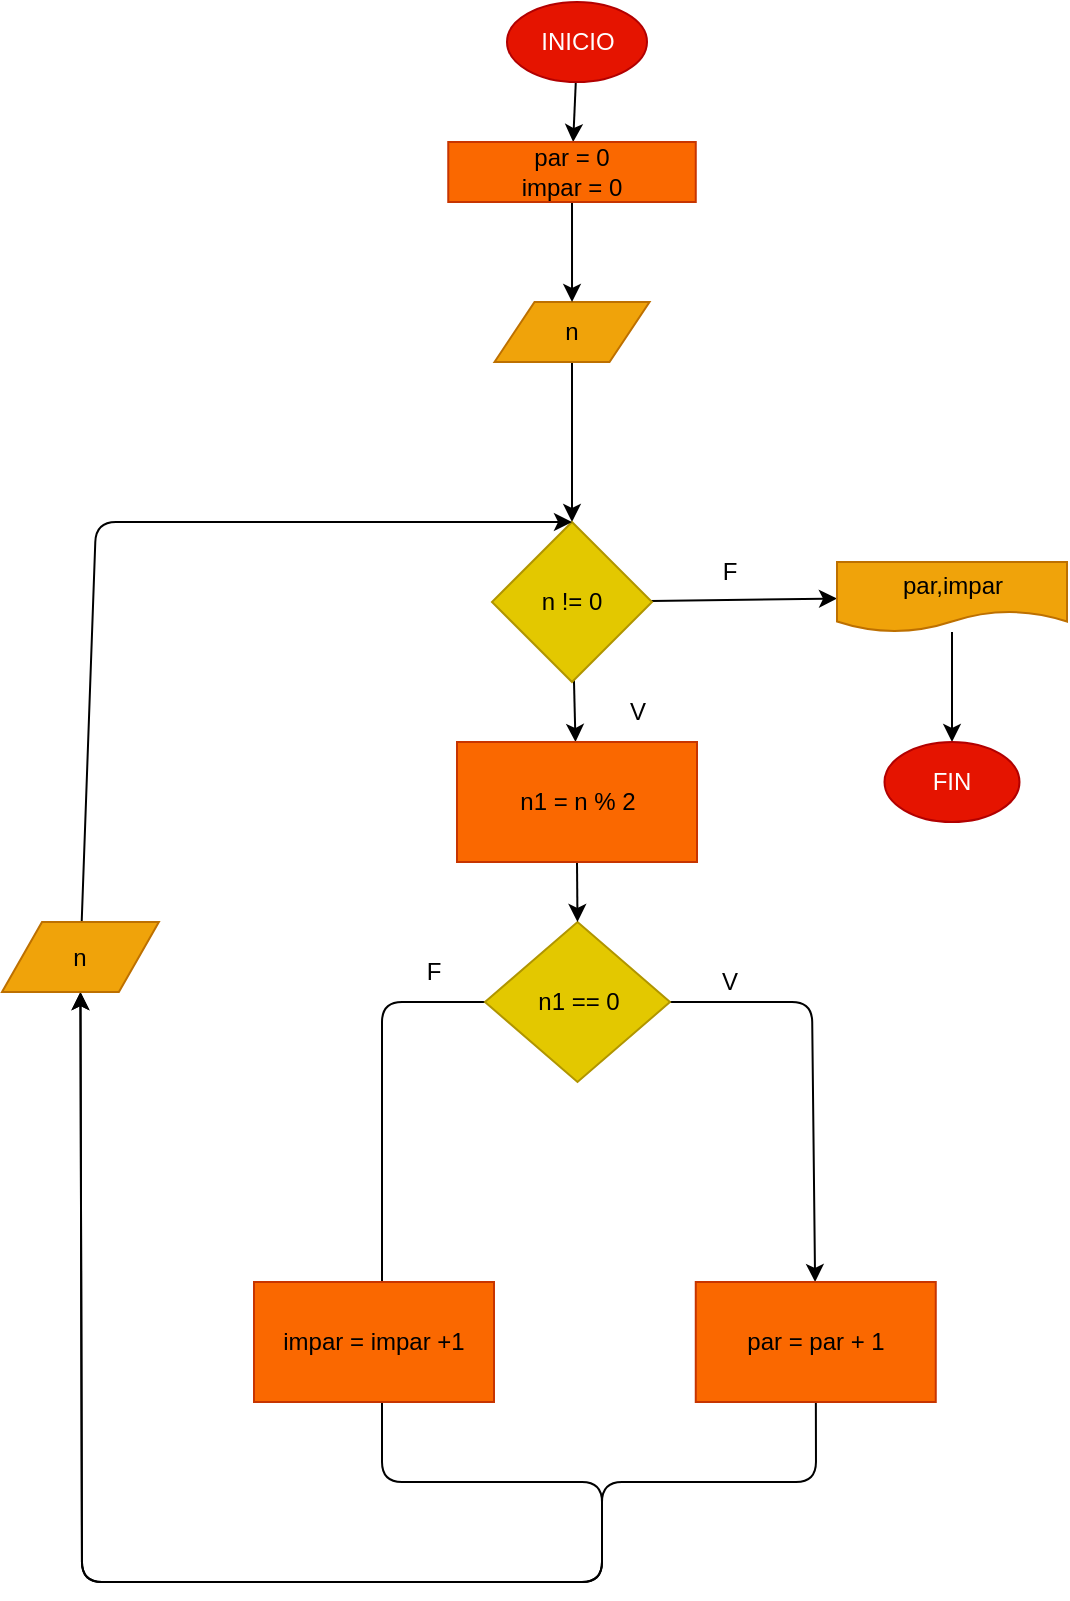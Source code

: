 <mxfile>
    <diagram id="9twYlrjzkhgcVJtvbzbs" name="Página-1">
        <mxGraphModel dx="887" dy="1887" grid="1" gridSize="10" guides="1" tooltips="1" connect="1" arrows="1" fold="1" page="1" pageScale="1" pageWidth="827" pageHeight="1169" math="0" shadow="0">
            <root>
                <mxCell id="0"/>
                <mxCell id="1" parent="0"/>
                <mxCell id="18" value="" style="edgeStyle=none;html=1;" parent="1" source="2" target="17" edge="1">
                    <mxGeometry relative="1" as="geometry"/>
                </mxCell>
                <mxCell id="2" value="INICIO" style="ellipse;whiteSpace=wrap;html=1;fillColor=#e51400;fontColor=#ffffff;strokeColor=#B20000;" parent="1" vertex="1">
                    <mxGeometry x="272.5" y="-30" width="70" height="40" as="geometry"/>
                </mxCell>
                <mxCell id="7" value="" style="edgeStyle=none;html=1;entryX=0.5;entryY=0;entryDx=0;entryDy=0;" parent="1" source="3" target="8" edge="1">
                    <mxGeometry relative="1" as="geometry">
                        <mxPoint x="306.6" y="160" as="targetPoint"/>
                    </mxGeometry>
                </mxCell>
                <mxCell id="3" value="n" style="shape=parallelogram;perimeter=parallelogramPerimeter;whiteSpace=wrap;html=1;fixedSize=1;fillColor=#f0a30a;fontColor=#000000;strokeColor=#BD7000;" parent="1" vertex="1">
                    <mxGeometry x="266.26" y="120" width="77.5" height="30" as="geometry"/>
                </mxCell>
                <mxCell id="14" value="" style="edgeStyle=none;html=1;" parent="1" source="8" target="13" edge="1">
                    <mxGeometry relative="1" as="geometry"/>
                </mxCell>
                <mxCell id="35" value="" style="edgeStyle=none;html=1;" edge="1" parent="1" source="8" target="34">
                    <mxGeometry relative="1" as="geometry"/>
                </mxCell>
                <mxCell id="8" value="n != 0" style="rhombus;whiteSpace=wrap;html=1;fillColor=#e3c800;fontColor=#000000;strokeColor=#B09500;" parent="1" vertex="1">
                    <mxGeometry x="265" y="230" width="80" height="80" as="geometry"/>
                </mxCell>
                <mxCell id="16" value="" style="edgeStyle=none;html=1;" parent="1" source="13" target="15" edge="1">
                    <mxGeometry relative="1" as="geometry"/>
                </mxCell>
                <mxCell id="13" value="par,impar" style="shape=document;whiteSpace=wrap;html=1;boundedLbl=1;fillColor=#f0a30a;fontColor=#000000;strokeColor=#BD7000;" parent="1" vertex="1">
                    <mxGeometry x="437.5" y="250" width="115" height="35" as="geometry"/>
                </mxCell>
                <mxCell id="15" value="FIN" style="ellipse;whiteSpace=wrap;html=1;fillColor=#e51400;fontColor=#ffffff;strokeColor=#B20000;" parent="1" vertex="1">
                    <mxGeometry x="461.25" y="340" width="67.5" height="40" as="geometry"/>
                </mxCell>
                <mxCell id="19" style="edgeStyle=none;html=1;entryX=0.5;entryY=0;entryDx=0;entryDy=0;" parent="1" source="17" target="3" edge="1">
                    <mxGeometry relative="1" as="geometry"/>
                </mxCell>
                <mxCell id="17" value="par = 0&lt;br&gt;impar = 0" style="whiteSpace=wrap;html=1;fillColor=#fa6800;strokeColor=#C73500;fontColor=#000000;" parent="1" vertex="1">
                    <mxGeometry x="243.13" y="40" width="123.75" height="30" as="geometry"/>
                </mxCell>
                <mxCell id="23" value="" style="edgeStyle=none;html=1;" parent="1" target="22" edge="1">
                    <mxGeometry relative="1" as="geometry">
                        <mxPoint x="305.747" y="495" as="sourcePoint"/>
                    </mxGeometry>
                </mxCell>
                <mxCell id="25" value="" style="edgeStyle=none;html=1;" parent="1" source="22" target="24" edge="1">
                    <mxGeometry relative="1" as="geometry">
                        <Array as="points">
                            <mxPoint x="425" y="470"/>
                        </Array>
                    </mxGeometry>
                </mxCell>
                <mxCell id="26" style="edgeStyle=none;html=1;entryX=0.5;entryY=1;entryDx=0;entryDy=0;" parent="1" source="22" target="28" edge="1">
                    <mxGeometry relative="1" as="geometry">
                        <mxPoint x="80" y="640" as="targetPoint"/>
                        <Array as="points">
                            <mxPoint x="210" y="470"/>
                            <mxPoint x="210" y="710"/>
                            <mxPoint x="320" y="710"/>
                            <mxPoint x="320" y="760"/>
                            <mxPoint x="60" y="760"/>
                        </Array>
                    </mxGeometry>
                </mxCell>
                <mxCell id="22" value="n1 == 0" style="rhombus;whiteSpace=wrap;html=1;fillColor=#e3c800;strokeColor=#B09500;fontColor=#000000;" parent="1" vertex="1">
                    <mxGeometry x="261.5" y="430" width="92.5" height="80" as="geometry"/>
                </mxCell>
                <mxCell id="27" style="edgeStyle=none;html=1;entryX=0.5;entryY=1;entryDx=0;entryDy=0;" parent="1" source="24" target="28" edge="1">
                    <mxGeometry relative="1" as="geometry">
                        <mxPoint x="80" y="640" as="targetPoint"/>
                        <Array as="points">
                            <mxPoint x="427" y="710"/>
                            <mxPoint x="320" y="710"/>
                            <mxPoint x="320" y="760"/>
                            <mxPoint x="60" y="760"/>
                        </Array>
                    </mxGeometry>
                </mxCell>
                <mxCell id="24" value="par = par + 1" style="whiteSpace=wrap;html=1;fillColor=#fa6800;strokeColor=#C73500;fontColor=#000000;" parent="1" vertex="1">
                    <mxGeometry x="366.88" y="610" width="120" height="60" as="geometry"/>
                </mxCell>
                <mxCell id="29" style="edgeStyle=none;html=1;entryX=0.5;entryY=0;entryDx=0;entryDy=0;" parent="1" source="28" target="8" edge="1">
                    <mxGeometry relative="1" as="geometry">
                        <Array as="points">
                            <mxPoint x="67" y="230"/>
                        </Array>
                    </mxGeometry>
                </mxCell>
                <mxCell id="28" value="n" style="shape=parallelogram;perimeter=parallelogramPerimeter;whiteSpace=wrap;html=1;fixedSize=1;fillColor=#f0a30a;fontColor=#000000;strokeColor=#BD7000;" parent="1" vertex="1">
                    <mxGeometry x="20" y="430" width="78.44" height="35" as="geometry"/>
                </mxCell>
                <mxCell id="30" value="V" style="text;html=1;strokeColor=none;fillColor=none;align=center;verticalAlign=middle;whiteSpace=wrap;rounded=0;" parent="1" vertex="1">
                    <mxGeometry x="307.5" y="310" width="60" height="30" as="geometry"/>
                </mxCell>
                <mxCell id="31" value="F&lt;span style=&quot;color: rgba(0 , 0 , 0 , 0) ; font-family: monospace ; font-size: 0px&quot;&gt;%3CmxGraphModel%3E%3Croot%3E%3CmxCell%20id%3D%220%22%2F%3E%3CmxCell%20id%3D%221%22%20parent%3D%220%22%2F%3E%3CmxCell%20id%3D%222%22%20value%3D%22V%22%20style%3D%22text%3Bhtml%3D1%3BstrokeColor%3Dnone%3BfillColor%3Dnone%3Balign%3Dcenter%3BverticalAlign%3Dmiddle%3BwhiteSpace%3Dwrap%3Brounded%3D0%3B%22%20vertex%3D%221%22%20parent%3D%221%22%3E%3CmxGeometry%20x%3D%22306.88%22%20y%3D%22310%22%20width%3D%2260%22%20height%3D%2230%22%20as%3D%22geometry%22%2F%3E%3C%2FmxCell%3E%3C%2Froot%3E%3C%2FmxGraphModel%3E&lt;/span&gt;" style="text;html=1;strokeColor=none;fillColor=none;align=center;verticalAlign=middle;whiteSpace=wrap;rounded=0;" parent="1" vertex="1">
                    <mxGeometry x="354" y="240" width="60" height="30" as="geometry"/>
                </mxCell>
                <mxCell id="32" value="F&lt;span style=&quot;color: rgba(0 , 0 , 0 , 0) ; font-family: monospace ; font-size: 0px&quot;&gt;%3CmxGraphModel%3E%3Croot%3E%3CmxCell%20id%3D%220%22%2F%3E%3CmxCell%20id%3D%221%22%20parent%3D%220%22%2F%3E%3CmxCell%20id%3D%222%22%20value%3D%22V%22%20style%3D%22text%3Bhtml%3D1%3BstrokeColor%3Dnone%3BfillColor%3Dnone%3Balign%3Dcenter%3BverticalAlign%3Dmiddle%3BwhiteSpace%3Dwrap%3Brounded%3D0%3B%22%20vertex%3D%221%22%20parent%3D%221%22%3E%3CmxGeometry%20x%3D%22306.88%22%20y%3D%22310%22%20width%3D%2260%22%20height%3D%2230%22%20as%3D%22geometry%22%2F%3E%3C%2FmxCell%3E%3C%2Froot%3E%3C%2FmxGraphModel%3E&lt;/span&gt;" style="text;html=1;strokeColor=none;fillColor=none;align=center;verticalAlign=middle;whiteSpace=wrap;rounded=0;" parent="1" vertex="1">
                    <mxGeometry x="206.26" y="440" width="60" height="30" as="geometry"/>
                </mxCell>
                <mxCell id="33" value="V" style="text;html=1;strokeColor=none;fillColor=none;align=center;verticalAlign=middle;whiteSpace=wrap;rounded=0;" parent="1" vertex="1">
                    <mxGeometry x="354" y="445" width="60" height="30" as="geometry"/>
                </mxCell>
                <mxCell id="36" style="edgeStyle=none;html=1;exitX=0.5;exitY=1;exitDx=0;exitDy=0;entryX=0.5;entryY=0;entryDx=0;entryDy=0;" edge="1" parent="1" source="34" target="22">
                    <mxGeometry relative="1" as="geometry"/>
                </mxCell>
                <mxCell id="34" value="n1 = n % 2" style="whiteSpace=wrap;html=1;fillColor=#fa6800;strokeColor=#C73500;fontColor=#000000;" vertex="1" parent="1">
                    <mxGeometry x="247.5" y="340" width="120" height="60" as="geometry"/>
                </mxCell>
                <mxCell id="37" value="impar = impar +1" style="rounded=0;whiteSpace=wrap;html=1;fillColor=#fa6800;fontColor=#000000;strokeColor=#C73500;" vertex="1" parent="1">
                    <mxGeometry x="146" y="610" width="120" height="60" as="geometry"/>
                </mxCell>
            </root>
        </mxGraphModel>
    </diagram>
</mxfile>